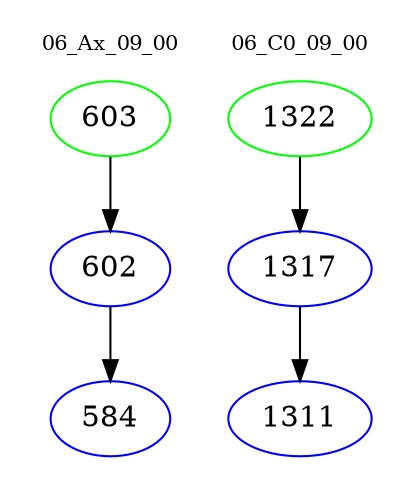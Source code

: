 digraph{
subgraph cluster_0 {
color = white
label = "06_Ax_09_00";
fontsize=10;
T0_603 [label="603", color="green"]
T0_603 -> T0_602 [color="black"]
T0_602 [label="602", color="blue"]
T0_602 -> T0_584 [color="black"]
T0_584 [label="584", color="blue"]
}
subgraph cluster_1 {
color = white
label = "06_C0_09_00";
fontsize=10;
T1_1322 [label="1322", color="green"]
T1_1322 -> T1_1317 [color="black"]
T1_1317 [label="1317", color="blue"]
T1_1317 -> T1_1311 [color="black"]
T1_1311 [label="1311", color="blue"]
}
}
